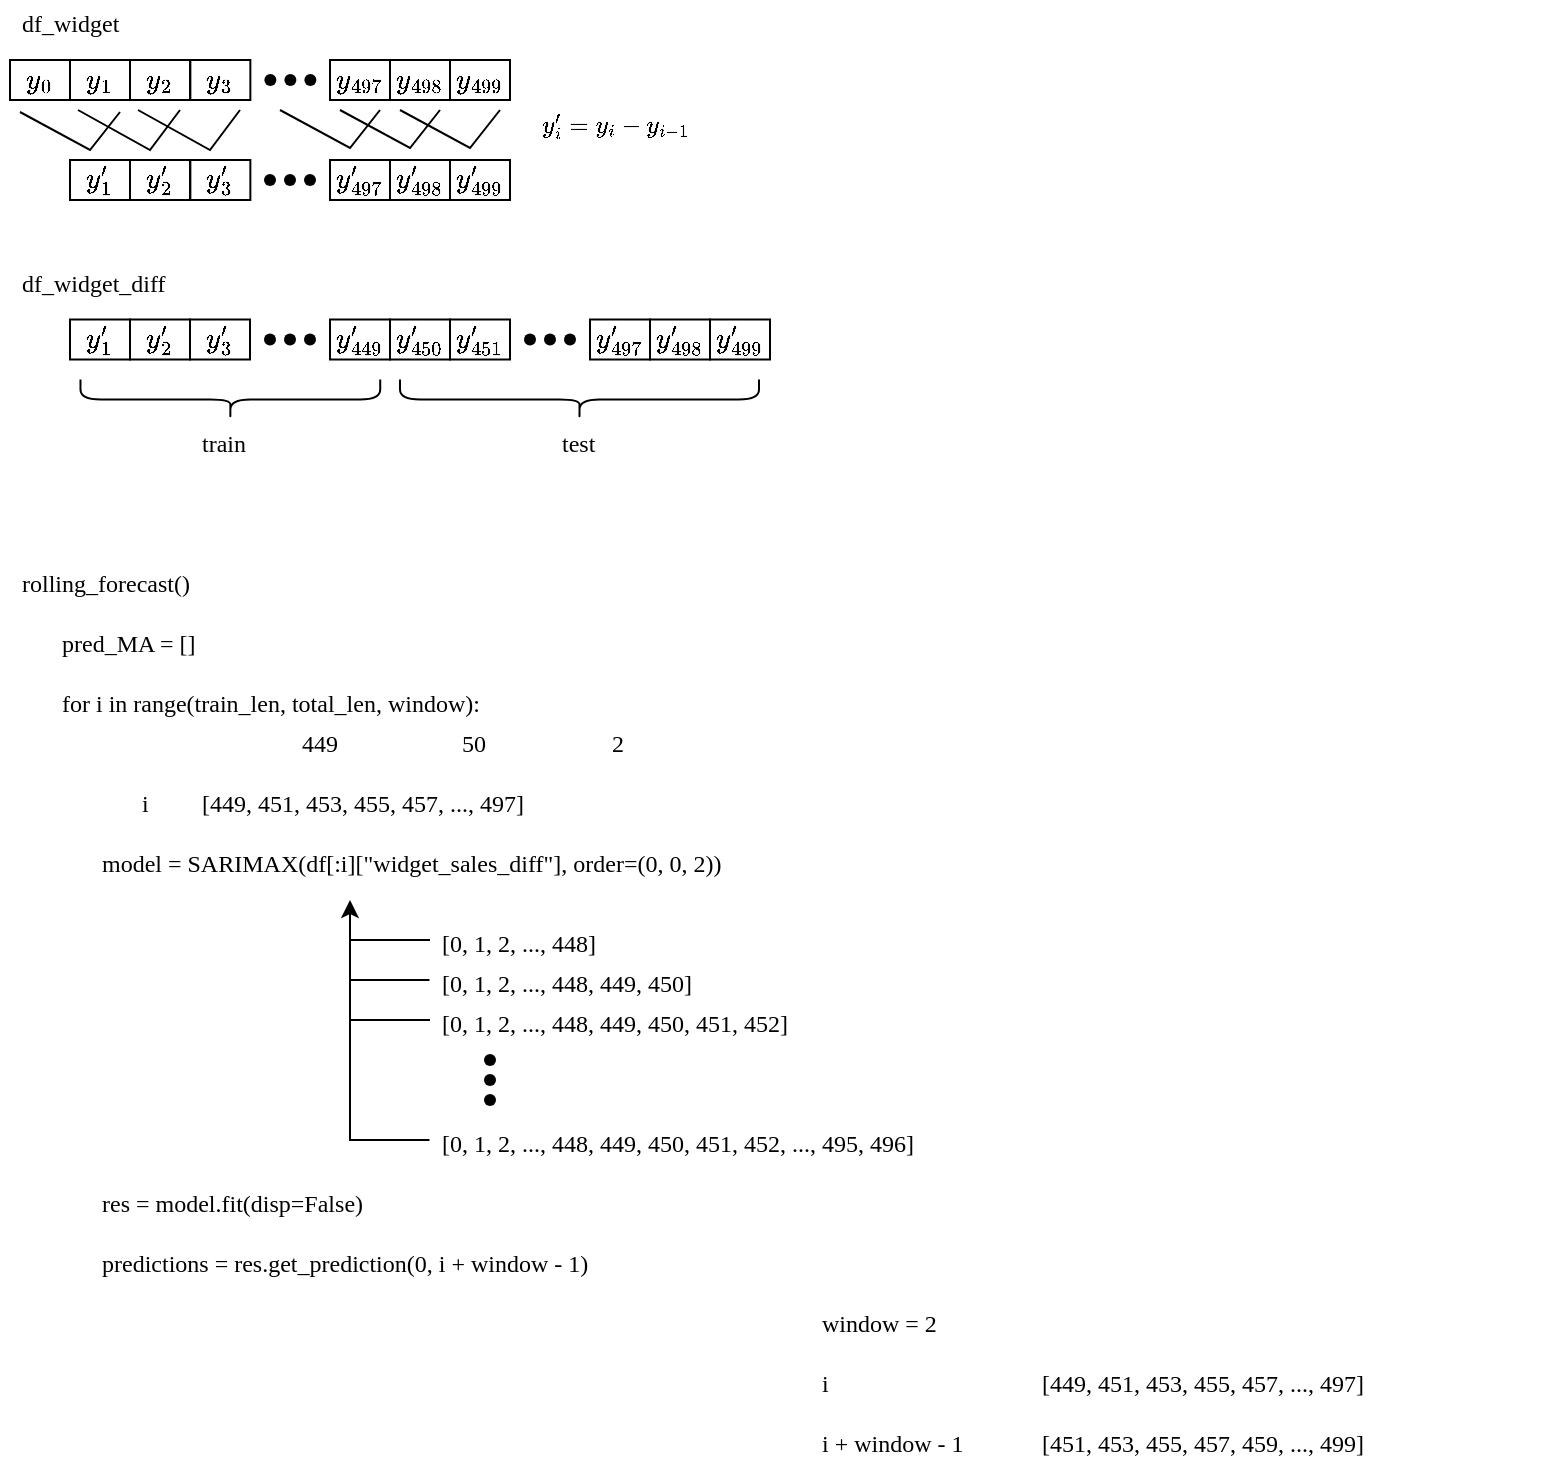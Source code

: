 <mxfile version="24.4.8" type="device">
  <diagram name="Page-1" id="gGFluzdm01MkkDhxUG0z">
    <mxGraphModel dx="842" dy="494" grid="1" gridSize="10" guides="1" tooltips="1" connect="1" arrows="1" fold="1" page="1" pageScale="1" pageWidth="827" pageHeight="1169" math="1" shadow="0">
      <root>
        <mxCell id="0" />
        <mxCell id="1" parent="0" />
        <mxCell id="9Q2h810ez7nCe8UWZcNo-1" value="&lt;font face=&quot;Roboto Mono&quot;&gt;rolling_forecast()&lt;/font&gt;" style="text;html=1;align=left;verticalAlign=top;rounded=0;spacing=0;spacingLeft=6;" parent="1" vertex="1">
          <mxGeometry x="40" y="290" width="140" height="20" as="geometry" />
        </mxCell>
        <mxCell id="9Q2h810ez7nCe8UWZcNo-2" value="\(y_{499}\)" style="rounded=0;whiteSpace=wrap;html=1;" parent="1" vertex="1">
          <mxGeometry x="260" y="40" width="30" height="20" as="geometry" />
        </mxCell>
        <mxCell id="9Q2h810ez7nCe8UWZcNo-3" value="\(y_{0}\)" style="rounded=0;whiteSpace=wrap;html=1;" parent="1" vertex="1">
          <mxGeometry x="40" y="40" width="30" height="20" as="geometry" />
        </mxCell>
        <mxCell id="9Q2h810ez7nCe8UWZcNo-4" value="\(y_{1}\)" style="rounded=0;whiteSpace=wrap;html=1;" parent="1" vertex="1">
          <mxGeometry x="70" y="40" width="30" height="20" as="geometry" />
        </mxCell>
        <mxCell id="9Q2h810ez7nCe8UWZcNo-5" value="\(y_{2}\)" style="rounded=0;whiteSpace=wrap;html=1;" parent="1" vertex="1">
          <mxGeometry x="100" y="40" width="30" height="20" as="geometry" />
        </mxCell>
        <mxCell id="9Q2h810ez7nCe8UWZcNo-6" value="\(y_{498}\)" style="rounded=0;whiteSpace=wrap;html=1;" parent="1" vertex="1">
          <mxGeometry x="230" y="40" width="30" height="20" as="geometry" />
        </mxCell>
        <mxCell id="9Q2h810ez7nCe8UWZcNo-7" value="\(y_{497}\)" style="rounded=0;whiteSpace=wrap;html=1;" parent="1" vertex="1">
          <mxGeometry x="200" y="40" width="30" height="20" as="geometry" />
        </mxCell>
        <mxCell id="9Q2h810ez7nCe8UWZcNo-8" value="" style="shape=waypoint;sketch=0;fillStyle=solid;size=6;pointerEvents=1;points=[];fillColor=none;resizable=0;rotatable=0;perimeter=centerPerimeter;snapToPoint=1;" parent="1" vertex="1">
          <mxGeometry x="160.18" y="40" width="20" height="20" as="geometry" />
        </mxCell>
        <mxCell id="9Q2h810ez7nCe8UWZcNo-9" value="" style="shape=waypoint;sketch=0;fillStyle=solid;size=6;pointerEvents=1;points=[];fillColor=none;resizable=0;rotatable=0;perimeter=centerPerimeter;snapToPoint=1;" parent="1" vertex="1">
          <mxGeometry x="170.18" y="40" width="20" height="20" as="geometry" />
        </mxCell>
        <mxCell id="9Q2h810ez7nCe8UWZcNo-10" value="" style="shape=waypoint;sketch=0;fillStyle=solid;size=6;pointerEvents=1;points=[];fillColor=none;resizable=0;rotatable=0;perimeter=centerPerimeter;snapToPoint=1;" parent="1" vertex="1">
          <mxGeometry x="180.18" y="40" width="20" height="20" as="geometry" />
        </mxCell>
        <mxCell id="9Q2h810ez7nCe8UWZcNo-13" value="&lt;font face=&quot;Roboto Mono&quot;&gt;df_widget&lt;/font&gt;" style="text;align=left;verticalAlign=top;rounded=0;spacing=0;spacingLeft=6;html=1;" parent="1" vertex="1">
          <mxGeometry x="40" y="10" width="80" height="20" as="geometry" />
        </mxCell>
        <mxCell id="9Q2h810ez7nCe8UWZcNo-14" value="&lt;font face=&quot;Roboto Mono&quot;&gt;df_widget_diff&lt;/font&gt;" style="text;html=1;align=left;verticalAlign=top;rounded=0;spacing=0;spacingLeft=6;" parent="1" vertex="1">
          <mxGeometry x="40" y="140" width="110" height="20" as="geometry" />
        </mxCell>
        <mxCell id="9Q2h810ez7nCe8UWZcNo-15" value="&lt;font face=&quot;Roboto Mono&quot;&gt;\(y_i&#39; = y_i - y_{i-1}\)&lt;/font&gt;" style="text;html=1;align=left;verticalAlign=top;rounded=0;spacing=0;spacingLeft=6;" parent="1" vertex="1">
          <mxGeometry x="300" y="60" width="100" height="30" as="geometry" />
        </mxCell>
        <mxCell id="9Q2h810ez7nCe8UWZcNo-20" value="" style="endArrow=none;html=1;rounded=0;" parent="1" edge="1">
          <mxGeometry width="50" height="50" relative="1" as="geometry">
            <mxPoint x="45" y="66" as="sourcePoint" />
            <mxPoint x="95" y="66" as="targetPoint" />
            <Array as="points">
              <mxPoint x="80" y="85" />
            </Array>
          </mxGeometry>
        </mxCell>
        <mxCell id="9Q2h810ez7nCe8UWZcNo-21" value="" style="endArrow=none;html=1;rounded=0;" parent="1" edge="1">
          <mxGeometry width="50" height="50" relative="1" as="geometry">
            <mxPoint x="74" y="65" as="sourcePoint" />
            <mxPoint x="125" y="65" as="targetPoint" />
            <Array as="points">
              <mxPoint x="110" y="85" />
            </Array>
          </mxGeometry>
        </mxCell>
        <mxCell id="9Q2h810ez7nCe8UWZcNo-22" value="\(y_{1}&#39;\)" style="rounded=0;whiteSpace=wrap;html=1;" parent="1" vertex="1">
          <mxGeometry x="70" y="90" width="30" height="20" as="geometry" />
        </mxCell>
        <mxCell id="9Q2h810ez7nCe8UWZcNo-23" value="\(y_{2}&#39;\)" style="rounded=0;whiteSpace=wrap;html=1;" parent="1" vertex="1">
          <mxGeometry x="100" y="90" width="30" height="20" as="geometry" />
        </mxCell>
        <mxCell id="9Q2h810ez7nCe8UWZcNo-29" value="\(y_{499}&#39;\)" style="rounded=0;whiteSpace=wrap;html=1;" parent="1" vertex="1">
          <mxGeometry x="260" y="90" width="30" height="20" as="geometry" />
        </mxCell>
        <mxCell id="9Q2h810ez7nCe8UWZcNo-30" value="\(y_{498}&#39;\)" style="rounded=0;whiteSpace=wrap;html=1;" parent="1" vertex="1">
          <mxGeometry x="230" y="90" width="30" height="20" as="geometry" />
        </mxCell>
        <mxCell id="9Q2h810ez7nCe8UWZcNo-31" value="\(y_{497}&#39;\)" style="rounded=0;whiteSpace=wrap;html=1;" parent="1" vertex="1">
          <mxGeometry x="200" y="90" width="30" height="20" as="geometry" />
        </mxCell>
        <mxCell id="9Q2h810ez7nCe8UWZcNo-32" value="" style="shape=waypoint;sketch=0;fillStyle=solid;size=6;pointerEvents=1;points=[];fillColor=none;resizable=0;rotatable=0;perimeter=centerPerimeter;snapToPoint=1;" parent="1" vertex="1">
          <mxGeometry x="160" y="90" width="20" height="20" as="geometry" />
        </mxCell>
        <mxCell id="9Q2h810ez7nCe8UWZcNo-33" value="" style="shape=waypoint;sketch=0;fillStyle=solid;size=6;pointerEvents=1;points=[];fillColor=none;resizable=0;rotatable=0;perimeter=centerPerimeter;snapToPoint=1;" parent="1" vertex="1">
          <mxGeometry x="170" y="90" width="20" height="20" as="geometry" />
        </mxCell>
        <mxCell id="9Q2h810ez7nCe8UWZcNo-34" value="" style="shape=waypoint;sketch=0;fillStyle=solid;size=6;pointerEvents=1;points=[];fillColor=none;resizable=0;rotatable=0;perimeter=centerPerimeter;snapToPoint=1;" parent="1" vertex="1">
          <mxGeometry x="180" y="90" width="20" height="20" as="geometry" />
        </mxCell>
        <mxCell id="9Q2h810ez7nCe8UWZcNo-43" value="\(y_{1}&#39;\)" style="rounded=0;whiteSpace=wrap;html=1;" parent="1" vertex="1">
          <mxGeometry x="70" y="169.75" width="30" height="20" as="geometry" />
        </mxCell>
        <mxCell id="9Q2h810ez7nCe8UWZcNo-44" value="\(y_{2}&#39;\)" style="rounded=0;whiteSpace=wrap;html=1;" parent="1" vertex="1">
          <mxGeometry x="100" y="169.75" width="30" height="20" as="geometry" />
        </mxCell>
        <mxCell id="9Q2h810ez7nCe8UWZcNo-48" value="" style="shape=waypoint;sketch=0;fillStyle=solid;size=6;pointerEvents=1;points=[];fillColor=none;resizable=0;rotatable=0;perimeter=centerPerimeter;snapToPoint=1;" parent="1" vertex="1">
          <mxGeometry x="160" y="169.75" width="20" height="20" as="geometry" />
        </mxCell>
        <mxCell id="9Q2h810ez7nCe8UWZcNo-49" value="" style="shape=waypoint;sketch=0;fillStyle=solid;size=6;pointerEvents=1;points=[];fillColor=none;resizable=0;rotatable=0;perimeter=centerPerimeter;snapToPoint=1;" parent="1" vertex="1">
          <mxGeometry x="170" y="169.75" width="20" height="20" as="geometry" />
        </mxCell>
        <mxCell id="9Q2h810ez7nCe8UWZcNo-50" value="" style="shape=waypoint;sketch=0;fillStyle=solid;size=6;pointerEvents=1;points=[];fillColor=none;resizable=0;rotatable=0;perimeter=centerPerimeter;snapToPoint=1;" parent="1" vertex="1">
          <mxGeometry x="180" y="169.75" width="20" height="20" as="geometry" />
        </mxCell>
        <mxCell id="9Q2h810ez7nCe8UWZcNo-51" value="\(y_{3}&#39;\)" style="rounded=0;whiteSpace=wrap;html=1;" parent="1" vertex="1">
          <mxGeometry x="130" y="169.75" width="30" height="20" as="geometry" />
        </mxCell>
        <mxCell id="9Q2h810ez7nCe8UWZcNo-52" value="\(y_{449}&#39;\)" style="rounded=0;whiteSpace=wrap;html=1;" parent="1" vertex="1">
          <mxGeometry x="200" y="169.75" width="30" height="20" as="geometry" />
        </mxCell>
        <mxCell id="9Q2h810ez7nCe8UWZcNo-53" value="\(y_{450}&#39;\)" style="rounded=0;whiteSpace=wrap;html=1;" parent="1" vertex="1">
          <mxGeometry x="230" y="169.75" width="30" height="20" as="geometry" />
        </mxCell>
        <mxCell id="9Q2h810ez7nCe8UWZcNo-55" value="\(y_{451}&#39;\)" style="rounded=0;whiteSpace=wrap;html=1;" parent="1" vertex="1">
          <mxGeometry x="260" y="169.75" width="30" height="20" as="geometry" />
        </mxCell>
        <mxCell id="9Q2h810ez7nCe8UWZcNo-56" value="" style="shape=waypoint;sketch=0;fillStyle=solid;size=6;pointerEvents=1;points=[];fillColor=none;resizable=0;rotatable=0;perimeter=centerPerimeter;snapToPoint=1;" parent="1" vertex="1">
          <mxGeometry x="290" y="169.75" width="20" height="20" as="geometry" />
        </mxCell>
        <mxCell id="9Q2h810ez7nCe8UWZcNo-57" value="" style="shape=waypoint;sketch=0;fillStyle=solid;size=6;pointerEvents=1;points=[];fillColor=none;resizable=0;rotatable=0;perimeter=centerPerimeter;snapToPoint=1;" parent="1" vertex="1">
          <mxGeometry x="300" y="169.75" width="20" height="20" as="geometry" />
        </mxCell>
        <mxCell id="9Q2h810ez7nCe8UWZcNo-58" value="" style="shape=waypoint;sketch=0;fillStyle=solid;size=6;pointerEvents=1;points=[];fillColor=none;resizable=0;rotatable=0;perimeter=centerPerimeter;snapToPoint=1;" parent="1" vertex="1">
          <mxGeometry x="310" y="169.75" width="20" height="20" as="geometry" />
        </mxCell>
        <mxCell id="9Q2h810ez7nCe8UWZcNo-60" value="\(y_{499}&#39;\)" style="rounded=0;whiteSpace=wrap;html=1;" parent="1" vertex="1">
          <mxGeometry x="390" y="169.75" width="30" height="20" as="geometry" />
        </mxCell>
        <mxCell id="9Q2h810ez7nCe8UWZcNo-61" value="\(y_{498}&#39;\)" style="rounded=0;whiteSpace=wrap;html=1;" parent="1" vertex="1">
          <mxGeometry x="360" y="169.75" width="30" height="20" as="geometry" />
        </mxCell>
        <mxCell id="9Q2h810ez7nCe8UWZcNo-62" value="\(y_{497}&#39;\)" style="rounded=0;whiteSpace=wrap;html=1;" parent="1" vertex="1">
          <mxGeometry x="330" y="169.75" width="30" height="20" as="geometry" />
        </mxCell>
        <mxCell id="9Q2h810ez7nCe8UWZcNo-63" value="" style="shape=curlyBracket;whiteSpace=wrap;html=1;rounded=1;flipH=1;labelPosition=right;verticalLabelPosition=middle;align=left;verticalAlign=middle;rotation=90;" parent="1" vertex="1">
          <mxGeometry x="140.18" y="134.81" width="20" height="149.87" as="geometry" />
        </mxCell>
        <mxCell id="9Q2h810ez7nCe8UWZcNo-64" value="" style="shape=curlyBracket;whiteSpace=wrap;html=1;rounded=1;flipH=1;labelPosition=right;verticalLabelPosition=middle;align=left;verticalAlign=middle;rotation=90;" parent="1" vertex="1">
          <mxGeometry x="314.75" y="120" width="20" height="179.5" as="geometry" />
        </mxCell>
        <mxCell id="9Q2h810ez7nCe8UWZcNo-83" value="" style="endArrow=none;html=1;rounded=0;" parent="1" edge="1">
          <mxGeometry width="50" height="50" relative="1" as="geometry">
            <mxPoint x="175" y="65" as="sourcePoint" />
            <mxPoint x="225" y="65" as="targetPoint" />
            <Array as="points">
              <mxPoint x="210" y="84" />
            </Array>
          </mxGeometry>
        </mxCell>
        <mxCell id="9Q2h810ez7nCe8UWZcNo-84" value="" style="endArrow=none;html=1;rounded=0;" parent="1" edge="1">
          <mxGeometry width="50" height="50" relative="1" as="geometry">
            <mxPoint x="205" y="65" as="sourcePoint" />
            <mxPoint x="255" y="65" as="targetPoint" />
            <Array as="points">
              <mxPoint x="240" y="84" />
            </Array>
          </mxGeometry>
        </mxCell>
        <mxCell id="9Q2h810ez7nCe8UWZcNo-85" value="" style="endArrow=none;html=1;rounded=0;" parent="1" edge="1">
          <mxGeometry width="50" height="50" relative="1" as="geometry">
            <mxPoint x="235" y="65" as="sourcePoint" />
            <mxPoint x="285" y="65" as="targetPoint" />
            <Array as="points">
              <mxPoint x="270" y="84" />
            </Array>
          </mxGeometry>
        </mxCell>
        <mxCell id="9Q2h810ez7nCe8UWZcNo-92" value="\(y_{3}&#39;\)" style="rounded=0;whiteSpace=wrap;html=1;" parent="1" vertex="1">
          <mxGeometry x="130.18" y="90" width="30" height="20" as="geometry" />
        </mxCell>
        <mxCell id="9Q2h810ez7nCe8UWZcNo-93" value="\(y_{3}\)" style="rounded=0;whiteSpace=wrap;html=1;" parent="1" vertex="1">
          <mxGeometry x="130.18" y="40" width="30" height="20" as="geometry" />
        </mxCell>
        <mxCell id="9Q2h810ez7nCe8UWZcNo-94" value="" style="endArrow=none;html=1;rounded=0;" parent="1" edge="1">
          <mxGeometry width="50" height="50" relative="1" as="geometry">
            <mxPoint x="104" y="65" as="sourcePoint" />
            <mxPoint x="155" y="65" as="targetPoint" />
            <Array as="points">
              <mxPoint x="140" y="85" />
            </Array>
          </mxGeometry>
        </mxCell>
        <mxCell id="9Q2h810ez7nCe8UWZcNo-95" value="&lt;font face=&quot;Roboto Mono&quot;&gt;train&lt;/font&gt;" style="text;html=1;align=left;verticalAlign=top;rounded=0;spacing=0;spacingLeft=6;" parent="1" vertex="1">
          <mxGeometry x="130.18" y="220" width="50" height="20" as="geometry" />
        </mxCell>
        <mxCell id="9Q2h810ez7nCe8UWZcNo-96" value="&lt;font face=&quot;Roboto Mono&quot;&gt;test&lt;/font&gt;" style="text;html=1;align=left;verticalAlign=top;rounded=0;spacing=0;spacingLeft=6;" parent="1" vertex="1">
          <mxGeometry x="310" y="220" width="40" height="20" as="geometry" />
        </mxCell>
        <mxCell id="9Q2h810ez7nCe8UWZcNo-97" value="&lt;font face=&quot;Roboto Mono&quot;&gt;for i in range(train_len, total_len, window):&lt;/font&gt;" style="text;html=1;align=left;verticalAlign=top;rounded=0;spacing=0;spacingLeft=6;" parent="1" vertex="1">
          <mxGeometry x="60" y="350" width="330" height="20" as="geometry" />
        </mxCell>
        <mxCell id="9Q2h810ez7nCe8UWZcNo-98" value="&lt;font face=&quot;Roboto Mono&quot;&gt;pred_MA = []&lt;/font&gt;" style="text;html=1;align=left;verticalAlign=top;rounded=0;spacing=0;spacingLeft=6;" parent="1" vertex="1">
          <mxGeometry x="60.18" y="320" width="99.82" height="20" as="geometry" />
        </mxCell>
        <mxCell id="9Q2h810ez7nCe8UWZcNo-99" value="&lt;font face=&quot;Roboto Mono&quot;&gt;449&lt;/font&gt;" style="text;html=1;align=left;verticalAlign=top;rounded=0;spacing=0;spacingLeft=6;" parent="1" vertex="1">
          <mxGeometry x="180.18" y="370" width="29.82" height="20" as="geometry" />
        </mxCell>
        <mxCell id="9Q2h810ez7nCe8UWZcNo-100" value="&lt;font face=&quot;Roboto Mono&quot;&gt;50&lt;/font&gt;" style="text;html=1;align=left;verticalAlign=top;rounded=0;spacing=0;spacingLeft=6;" parent="1" vertex="1">
          <mxGeometry x="260" y="370" width="30" height="20" as="geometry" />
        </mxCell>
        <mxCell id="9Q2h810ez7nCe8UWZcNo-101" value="&lt;font face=&quot;Roboto Mono&quot;&gt;2&lt;/font&gt;" style="text;html=1;align=left;verticalAlign=top;rounded=0;spacing=0;spacingLeft=6;" parent="1" vertex="1">
          <mxGeometry x="335" y="370" width="30" height="20" as="geometry" />
        </mxCell>
        <mxCell id="9Q2h810ez7nCe8UWZcNo-102" value="&lt;font face=&quot;Roboto Mono&quot;&gt;i&lt;/font&gt;" style="text;html=1;align=left;verticalAlign=top;rounded=0;spacing=0;spacingLeft=6;" parent="1" vertex="1">
          <mxGeometry x="100" y="400" width="29.82" height="20" as="geometry" />
        </mxCell>
        <mxCell id="9Q2h810ez7nCe8UWZcNo-103" value="&lt;font face=&quot;Roboto Mono&quot;&gt;[449, 451, 453, 455, 457, ..., 497]&lt;/font&gt;" style="text;html=1;align=left;verticalAlign=top;rounded=0;spacing=0;spacingLeft=6;" parent="1" vertex="1">
          <mxGeometry x="129.82" y="400" width="260.18" height="20" as="geometry" />
        </mxCell>
        <mxCell id="9Q2h810ez7nCe8UWZcNo-104" value="&lt;font face=&quot;Roboto Mono&quot;&gt;model = SARIMAX(df[:i][&quot;widget_sales_diff&quot;], order=(0, 0, 2))&lt;/font&gt;" style="text;html=1;align=left;verticalAlign=top;rounded=0;spacing=0;spacingLeft=6;" parent="1" vertex="1">
          <mxGeometry x="80" y="430" width="450" height="20" as="geometry" />
        </mxCell>
        <mxCell id="9Q2h810ez7nCe8UWZcNo-105" value="&lt;font face=&quot;Roboto Mono&quot;&gt;[0, 1, 2, ..., 448]&lt;/font&gt;" style="text;html=1;align=left;verticalAlign=top;rounded=0;spacing=0;spacingLeft=6;" parent="1" vertex="1">
          <mxGeometry x="250" y="470" width="150" height="20" as="geometry" />
        </mxCell>
        <mxCell id="9Q2h810ez7nCe8UWZcNo-106" value="&lt;font face=&quot;Roboto Mono&quot;&gt;[0, 1, 2, ..., 448, 449, 450]&lt;/font&gt;" style="text;html=1;align=left;verticalAlign=top;rounded=0;spacing=0;spacingLeft=6;" parent="1" vertex="1">
          <mxGeometry x="249.75" y="490" width="220.25" height="20" as="geometry" />
        </mxCell>
        <mxCell id="9Q2h810ez7nCe8UWZcNo-107" value="&lt;font face=&quot;Roboto Mono&quot;&gt;[0, 1, 2, ..., 448, 449, 450, 451, 452]&lt;/font&gt;" style="text;html=1;align=left;verticalAlign=top;rounded=0;spacing=0;spacingLeft=6;" parent="1" vertex="1">
          <mxGeometry x="249.75" y="510" width="300.25" height="20" as="geometry" />
        </mxCell>
        <mxCell id="9Q2h810ez7nCe8UWZcNo-108" value="&lt;font face=&quot;Roboto Mono&quot;&gt;[0, 1, 2, ..., 448, 449, 450, 451, 452, ..., 495, 496]&lt;/font&gt;" style="text;html=1;align=left;verticalAlign=top;rounded=0;spacing=0;spacingLeft=6;" parent="1" vertex="1">
          <mxGeometry x="249.75" y="570" width="370.25" height="20" as="geometry" />
        </mxCell>
        <mxCell id="9Q2h810ez7nCe8UWZcNo-110" value="" style="shape=waypoint;sketch=0;fillStyle=solid;size=6;pointerEvents=1;points=[];fillColor=none;resizable=0;rotatable=0;perimeter=centerPerimeter;snapToPoint=1;" parent="1" vertex="1">
          <mxGeometry x="270" y="540" width="20" height="20" as="geometry" />
        </mxCell>
        <mxCell id="9Q2h810ez7nCe8UWZcNo-111" value="" style="shape=waypoint;sketch=0;fillStyle=solid;size=6;pointerEvents=1;points=[];fillColor=none;resizable=0;rotatable=0;perimeter=centerPerimeter;snapToPoint=1;" parent="1" vertex="1">
          <mxGeometry x="270" y="550" width="20" height="20" as="geometry" />
        </mxCell>
        <mxCell id="9Q2h810ez7nCe8UWZcNo-112" value="" style="shape=waypoint;sketch=0;fillStyle=solid;size=6;pointerEvents=1;points=[];fillColor=none;resizable=0;rotatable=0;perimeter=centerPerimeter;snapToPoint=1;" parent="1" vertex="1">
          <mxGeometry x="270" y="530" width="20" height="20" as="geometry" />
        </mxCell>
        <mxCell id="9Q2h810ez7nCe8UWZcNo-113" value="" style="endArrow=classic;html=1;rounded=0;exitX=0;exitY=0.5;exitDx=0;exitDy=0;" parent="1" source="9Q2h810ez7nCe8UWZcNo-105" edge="1">
          <mxGeometry width="50" height="50" relative="1" as="geometry">
            <mxPoint x="260" y="540" as="sourcePoint" />
            <mxPoint x="210" y="460" as="targetPoint" />
            <Array as="points">
              <mxPoint x="210" y="480" />
            </Array>
          </mxGeometry>
        </mxCell>
        <mxCell id="9Q2h810ez7nCe8UWZcNo-115" value="" style="endArrow=none;html=1;rounded=0;entryX=0;entryY=0.5;entryDx=0;entryDy=0;" parent="1" target="9Q2h810ez7nCe8UWZcNo-106" edge="1">
          <mxGeometry width="50" height="50" relative="1" as="geometry">
            <mxPoint x="210" y="480" as="sourcePoint" />
            <mxPoint x="280" y="500" as="targetPoint" />
            <Array as="points">
              <mxPoint x="210" y="500" />
            </Array>
          </mxGeometry>
        </mxCell>
        <mxCell id="9Q2h810ez7nCe8UWZcNo-116" value="" style="endArrow=none;html=1;rounded=0;entryX=0;entryY=0.5;entryDx=0;entryDy=0;" parent="1" edge="1">
          <mxGeometry width="50" height="50" relative="1" as="geometry">
            <mxPoint x="210" y="500" as="sourcePoint" />
            <mxPoint x="250" y="520" as="targetPoint" />
            <Array as="points">
              <mxPoint x="210" y="520" />
            </Array>
          </mxGeometry>
        </mxCell>
        <mxCell id="9Q2h810ez7nCe8UWZcNo-118" value="" style="endArrow=none;html=1;rounded=0;entryX=0;entryY=0.5;entryDx=0;entryDy=0;" parent="1" target="9Q2h810ez7nCe8UWZcNo-108" edge="1">
          <mxGeometry width="50" height="50" relative="1" as="geometry">
            <mxPoint x="210" y="520" as="sourcePoint" />
            <mxPoint x="250" y="540" as="targetPoint" />
            <Array as="points">
              <mxPoint x="210" y="580" />
            </Array>
          </mxGeometry>
        </mxCell>
        <mxCell id="9Q2h810ez7nCe8UWZcNo-119" value="&lt;font face=&quot;Roboto Mono&quot;&gt;res = model.fit(disp=False)&lt;/font&gt;" style="text;html=1;align=left;verticalAlign=top;rounded=0;spacing=0;spacingLeft=6;" parent="1" vertex="1">
          <mxGeometry x="80" y="600" width="210" height="20" as="geometry" />
        </mxCell>
        <mxCell id="9Q2h810ez7nCe8UWZcNo-120" value="&lt;font face=&quot;Roboto Mono&quot;&gt;predictions = res.get_prediction(0, i + window - 1)&lt;/font&gt;" style="text;html=1;align=left;verticalAlign=top;rounded=0;spacing=0;spacingLeft=6;" parent="1" vertex="1">
          <mxGeometry x="80" y="630" width="380" height="20" as="geometry" />
        </mxCell>
        <mxCell id="9Q2h810ez7nCe8UWZcNo-123" value="&lt;font face=&quot;Roboto Mono&quot;&gt;i + window - 1&lt;/font&gt;" style="text;html=1;align=left;verticalAlign=top;rounded=0;spacing=0;spacingLeft=6;" parent="1" vertex="1">
          <mxGeometry x="440.36" y="720" width="29.82" height="20" as="geometry" />
        </mxCell>
        <mxCell id="9Q2h810ez7nCe8UWZcNo-124" value="&lt;font face=&quot;Roboto Mono&quot;&gt;[451, 453, 455, 457, 459, ..., 499]&lt;/font&gt;" style="text;html=1;align=left;verticalAlign=top;rounded=0;spacing=0;spacingLeft=6;" parent="1" vertex="1">
          <mxGeometry x="549.82" y="720" width="260.18" height="20" as="geometry" />
        </mxCell>
        <mxCell id="9Q2h810ez7nCe8UWZcNo-125" value="&lt;font face=&quot;Roboto Mono&quot;&gt;i&lt;/font&gt;" style="text;html=1;align=left;verticalAlign=top;rounded=0;spacing=0;spacingLeft=6;" parent="1" vertex="1">
          <mxGeometry x="440" y="690" width="29.82" height="20" as="geometry" />
        </mxCell>
        <mxCell id="9Q2h810ez7nCe8UWZcNo-126" value="&lt;font face=&quot;Roboto Mono&quot;&gt;[449, 451, 453, 455, 457, ..., 497]&lt;/font&gt;" style="text;html=1;align=left;verticalAlign=top;rounded=0;spacing=0;spacingLeft=6;" parent="1" vertex="1">
          <mxGeometry x="549.82" y="690" width="260.18" height="20" as="geometry" />
        </mxCell>
        <mxCell id="9Q2h810ez7nCe8UWZcNo-127" value="&lt;font face=&quot;Roboto Mono&quot;&gt;window = 2&lt;/font&gt;" style="text;html=1;align=left;verticalAlign=top;rounded=0;spacing=0;spacingLeft=6;" parent="1" vertex="1">
          <mxGeometry x="440" y="660" width="99.82" height="20" as="geometry" />
        </mxCell>
      </root>
    </mxGraphModel>
  </diagram>
</mxfile>
